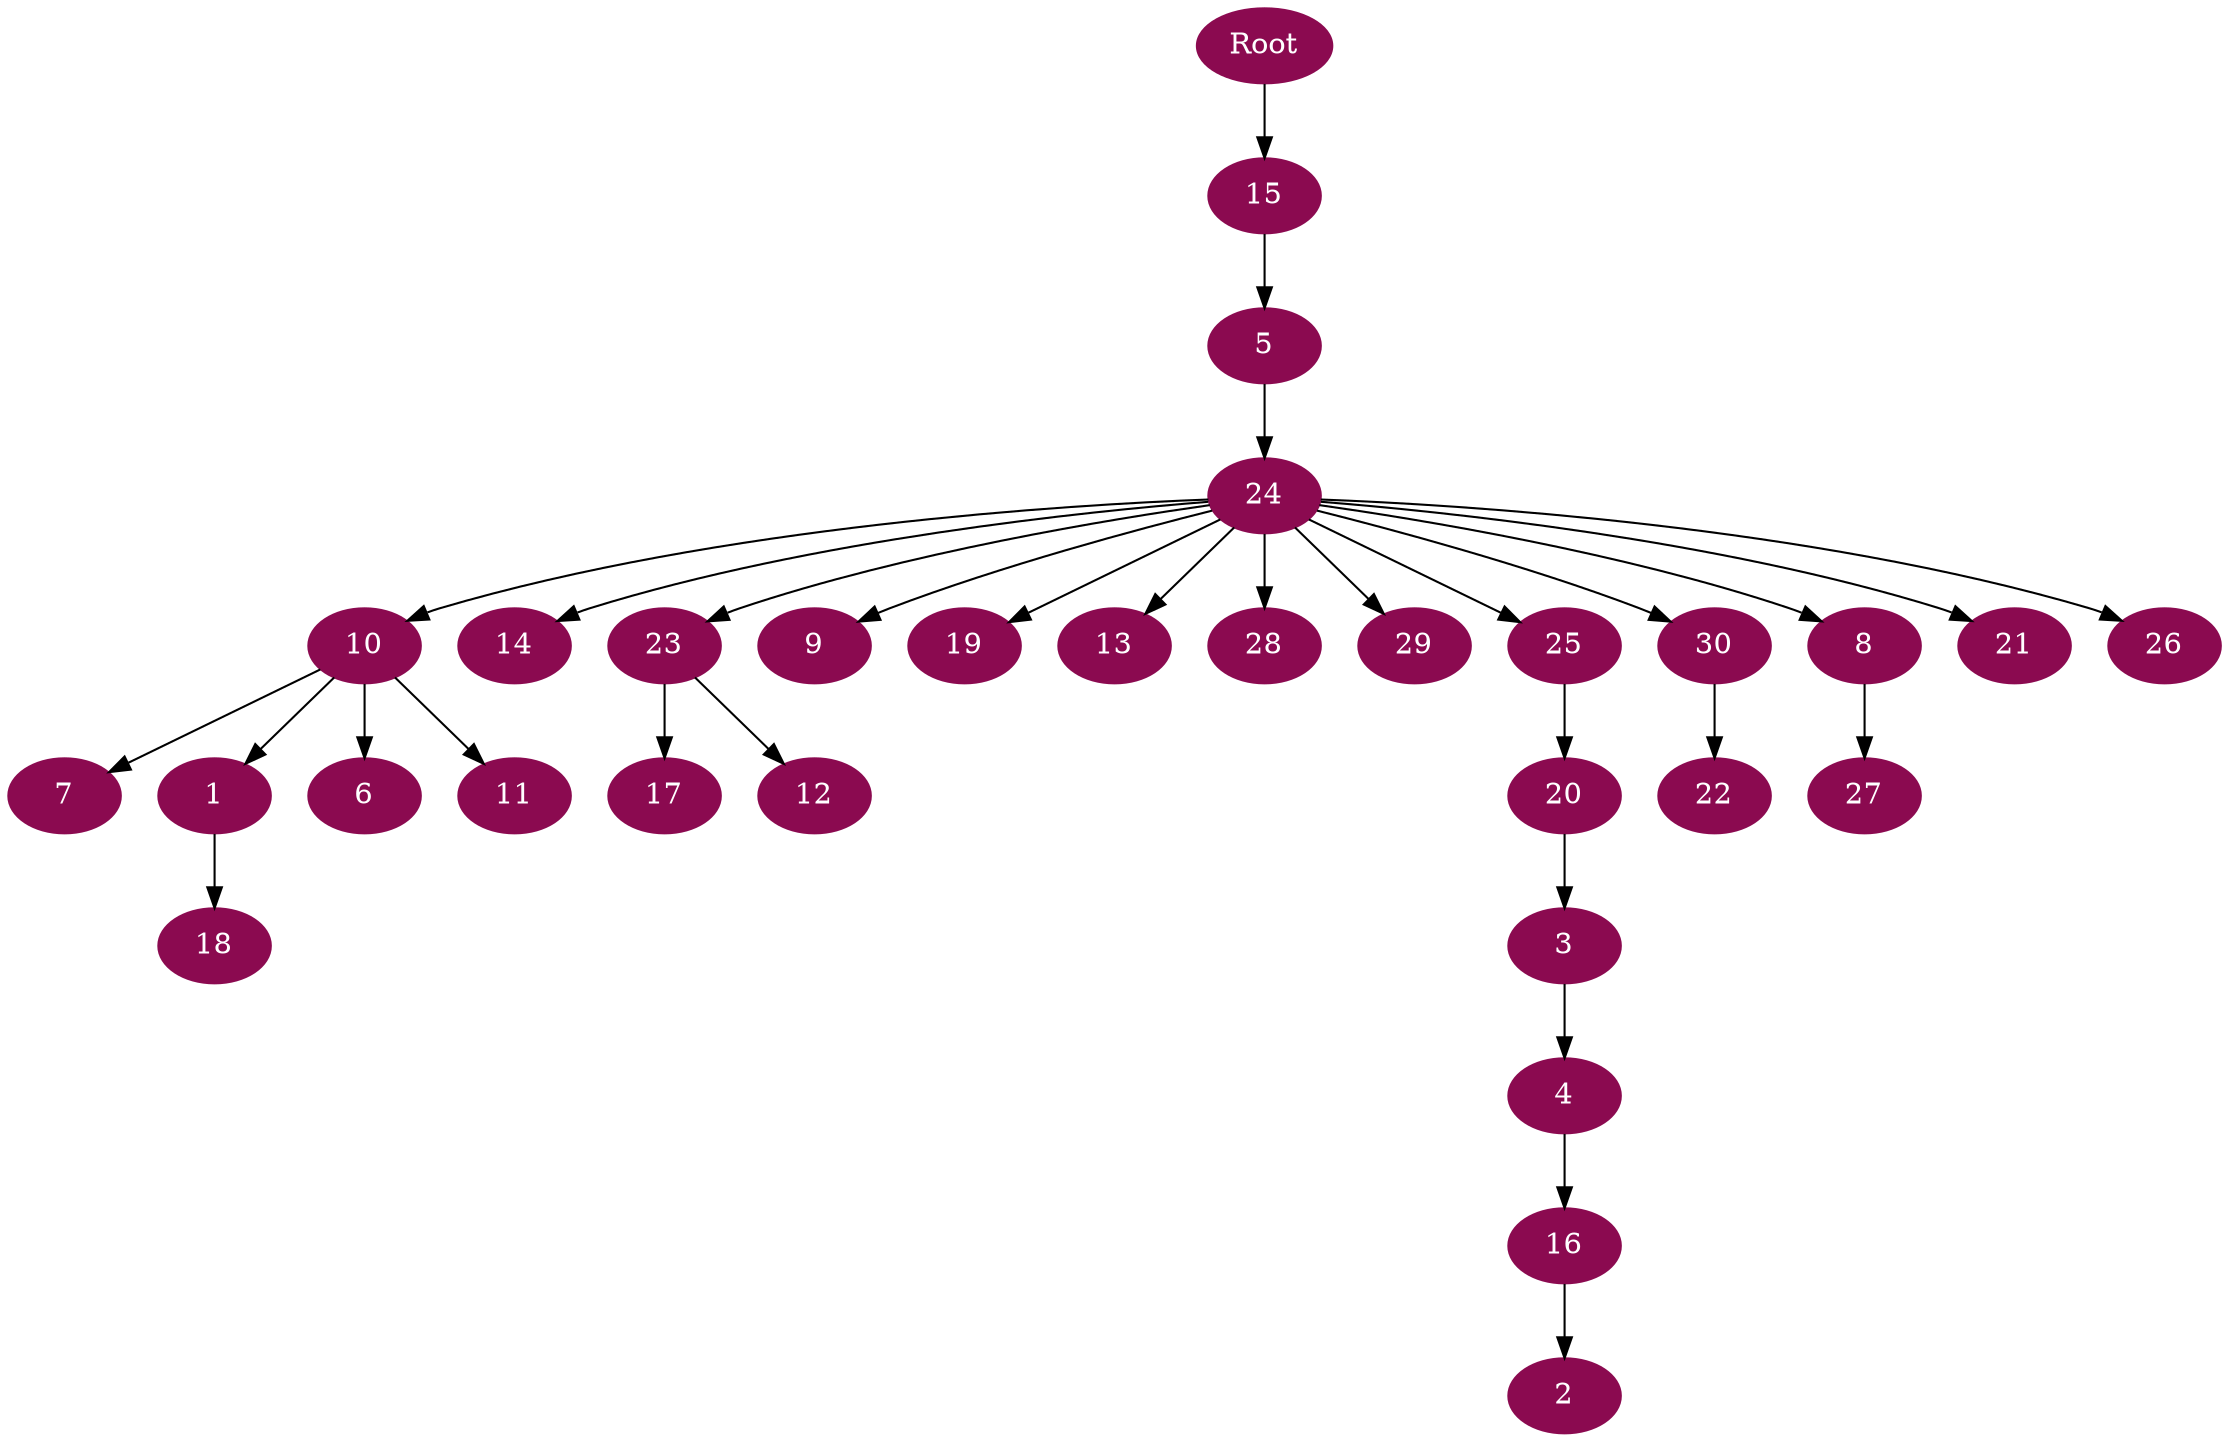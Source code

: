 digraph G {
node [color=deeppink4, style=filled, fontcolor=white];
Root -> 15;
15 -> 5;
5 -> 24;
24 -> 10;
10 -> 7;
10 -> 1;
1 -> 18;
10 -> 6;
10 -> 11;
24 -> 14;
24 -> 23;
23 -> 17;
23 -> 12;
24 -> 9;
24 -> 19;
24 -> 13;
24 -> 28;
24 -> 29;
24 -> 25;
25 -> 20;
20 -> 3;
3 -> 4;
4 -> 16;
16 -> 2;
24 -> 30;
30 -> 22;
24 -> 8;
8 -> 27;
24 -> 21;
24 -> 26;
}
